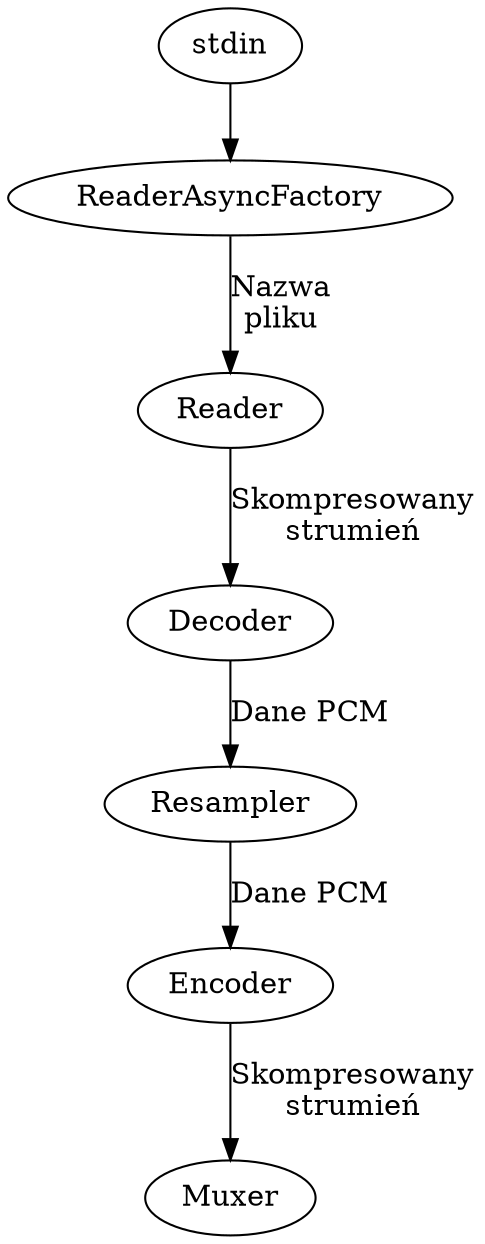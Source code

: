 digraph G {
    ReaderAsyncFactory;
    Reader;
    Decoder;
    Resampler;
    Encoder;
    Muxer;

    stdin -> ReaderAsyncFactory;
    ReaderAsyncFactory -> Reader[label="Nazwa\npliku"];
    Reader -> Decoder[label="Skompresowany\nstrumień"]
    Decoder -> Resampler[label="Dane PCM"]
    Resampler -> Encoder[label="Dane PCM"]
    Encoder -> Muxer[label="Skompresowany\nstrumień"]
}
